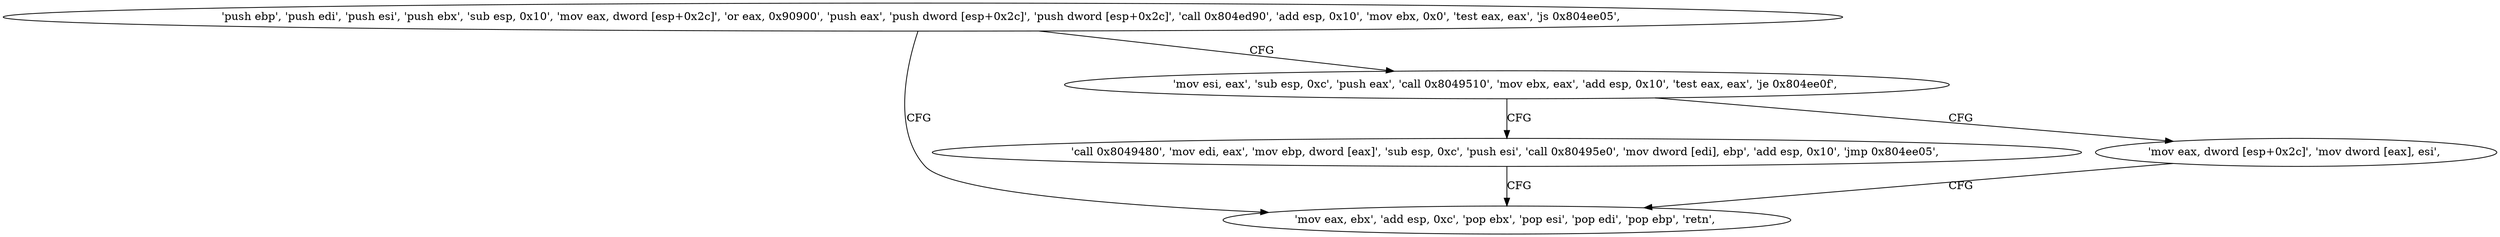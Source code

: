 digraph "func" {
"134540737" [label = "'push ebp', 'push edi', 'push esi', 'push ebx', 'sub esp, 0x10', 'mov eax, dword [esp+0x2c]', 'or eax, 0x90900', 'push eax', 'push dword [esp+0x2c]', 'push dword [esp+0x2c]', 'call 0x804ed90', 'add esp, 0x10', 'mov ebx, 0x0', 'test eax, eax', 'js 0x804ee05', " ]
"134540805" [label = "'mov eax, ebx', 'add esp, 0xc', 'pop ebx', 'pop esi', 'pop edi', 'pop ebp', 'retn', " ]
"134540779" [label = "'mov esi, eax', 'sub esp, 0xc', 'push eax', 'call 0x8049510', 'mov ebx, eax', 'add esp, 0x10', 'test eax, eax', 'je 0x804ee0f', " ]
"134540815" [label = "'call 0x8049480', 'mov edi, eax', 'mov ebp, dword [eax]', 'sub esp, 0xc', 'push esi', 'call 0x80495e0', 'mov dword [edi], ebp', 'add esp, 0x10', 'jmp 0x804ee05', " ]
"134540799" [label = "'mov eax, dword [esp+0x2c]', 'mov dword [eax], esi', " ]
"134540737" -> "134540805" [ label = "CFG" ]
"134540737" -> "134540779" [ label = "CFG" ]
"134540779" -> "134540815" [ label = "CFG" ]
"134540779" -> "134540799" [ label = "CFG" ]
"134540815" -> "134540805" [ label = "CFG" ]
"134540799" -> "134540805" [ label = "CFG" ]
}
